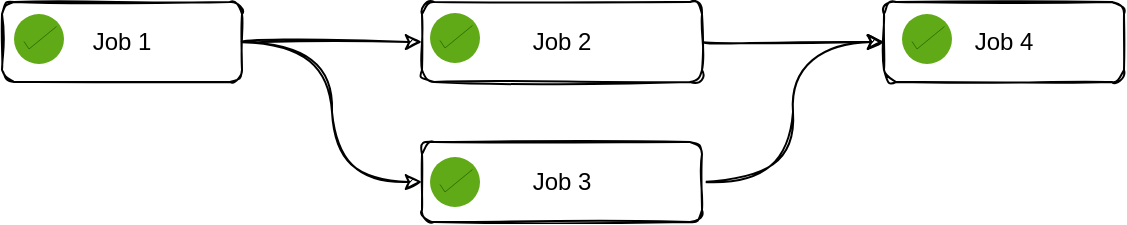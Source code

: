 <mxfile version="19.0.3" type="device"><diagram id="ouExPRnb9oVDd-JCf9zS" name="Page-1"><mxGraphModel dx="844" dy="549" grid="1" gridSize="10" guides="1" tooltips="1" connect="1" arrows="1" fold="1" page="1" pageScale="1" pageWidth="850" pageHeight="1100" math="0" shadow="0"><root><mxCell id="0"/><mxCell id="1" parent="0"/><mxCell id="3nN3TU_GGEKJpn22w6Ko-14" style="edgeStyle=orthogonalEdgeStyle;rounded=0;orthogonalLoop=1;jettySize=auto;html=1;entryX=0;entryY=0.5;entryDx=0;entryDy=0;fontColor=#000000;curved=1;sketch=1;" edge="1" parent="1" source="3nN3TU_GGEKJpn22w6Ko-3" target="3nN3TU_GGEKJpn22w6Ko-11"><mxGeometry relative="1" as="geometry"/></mxCell><mxCell id="3nN3TU_GGEKJpn22w6Ko-15" style="edgeStyle=orthogonalEdgeStyle;curved=1;rounded=0;orthogonalLoop=1;jettySize=auto;html=1;exitX=1;exitY=0.5;exitDx=0;exitDy=0;entryX=0;entryY=0.5;entryDx=0;entryDy=0;fontColor=#000000;sketch=1;" edge="1" parent="1" source="3nN3TU_GGEKJpn22w6Ko-3" target="3nN3TU_GGEKJpn22w6Ko-12"><mxGeometry relative="1" as="geometry"/></mxCell><mxCell id="3nN3TU_GGEKJpn22w6Ko-3" value="&lt;span style=&quot;color: rgba(0, 0, 0, 0); font-family: monospace; font-size: 0px; text-align: start;&quot;&gt;%3CmxGraphModel%3E%3Croot%3E%3CmxCell%20id%3D%220%22%2F%3E%3CmxCell%20id%3D%221%22%20parent%3D%220%22%2F%3E%3CmxCell%20id%3D%222%22%20value%3D%22%22%20style%3D%22html%3D1%3BverticalLabelPosition%3Dbottom%3BlabelBackgroundColor%3D%23ffffff%3BverticalAlign%3Dtop%3Bshadow%3D0%3Bdashed%3D0%3BstrokeWidth%3D2%3Bshape%3Dmxgraph.ios7.misc.select%3BfillColor%3D%2360a917%3BstrokeColor%3D%232D7600%3Bsketch%3D0%3BfontColor%3D%23ffffff%3B%22%20vertex%3D%221%22%20parent%3D%221%22%3E%3CmxGeometry%20x%3D%2270%22%20y%3D%22309%22%20width%3D%2230%22%20height%3D%2232%22%20as%3D%22geometry%22%2F%3E%3C%2FmxCell%3E%3C%2Froot%3E%3C%2FmxGraphModel%3&lt;/span&gt;Job 1" style="rounded=1;whiteSpace=wrap;html=1;align=center;sketch=1;" vertex="1" parent="1"><mxGeometry x="60" y="310" width="120" height="40" as="geometry"/></mxCell><mxCell id="3nN3TU_GGEKJpn22w6Ko-5" value="" style="html=1;verticalLabelPosition=bottom;labelBackgroundColor=#ffffff;verticalAlign=top;shadow=0;dashed=0;strokeWidth=2;shape=mxgraph.ios7.misc.select;fillColor=#60a917;strokeColor=#2D7600;sketch=0;fontColor=#ffffff;" vertex="1" parent="1"><mxGeometry x="66" y="316" width="25" height="25" as="geometry"/></mxCell><mxCell id="3nN3TU_GGEKJpn22w6Ko-20" style="edgeStyle=orthogonalEdgeStyle;curved=1;rounded=0;orthogonalLoop=1;jettySize=auto;html=1;exitX=1;exitY=0.5;exitDx=0;exitDy=0;entryX=0;entryY=0.5;entryDx=0;entryDy=0;fontColor=#000000;sketch=1;" edge="1" parent="1" source="3nN3TU_GGEKJpn22w6Ko-11" target="3nN3TU_GGEKJpn22w6Ko-17"><mxGeometry relative="1" as="geometry"/></mxCell><mxCell id="3nN3TU_GGEKJpn22w6Ko-11" value="Job 2" style="rounded=1;whiteSpace=wrap;html=1;fontColor=#000000;sketch=1;" vertex="1" parent="1"><mxGeometry x="270" y="310" width="140" height="40" as="geometry"/></mxCell><mxCell id="3nN3TU_GGEKJpn22w6Ko-18" style="edgeStyle=orthogonalEdgeStyle;curved=1;rounded=0;orthogonalLoop=1;jettySize=auto;html=1;exitX=1;exitY=0.5;exitDx=0;exitDy=0;entryX=0;entryY=0.5;entryDx=0;entryDy=0;fontColor=#000000;sketch=1;" edge="1" parent="1" source="3nN3TU_GGEKJpn22w6Ko-12" target="3nN3TU_GGEKJpn22w6Ko-17"><mxGeometry relative="1" as="geometry"/></mxCell><mxCell id="3nN3TU_GGEKJpn22w6Ko-12" value="Job 3" style="rounded=1;whiteSpace=wrap;html=1;fontColor=#000000;sketch=1;" vertex="1" parent="1"><mxGeometry x="270" y="380" width="140" height="40" as="geometry"/></mxCell><mxCell id="3nN3TU_GGEKJpn22w6Ko-17" value="&lt;span style=&quot;color: rgba(0, 0, 0, 0); font-family: monospace; font-size: 0px; text-align: start;&quot;&gt;%3CmxGraphModel%3E%3Croot%3E%3CmxCell%20id%3D%220%22%2F%3E%3CmxCell%20id%3D%221%22%20parent%3D%220%22%2F%3E%3CmxCell%20id%3D%222%22%20value%3D%22%22%20style%3D%22html%3D1%3BverticalLabelPosition%3Dbottom%3BlabelBackgroundColor%3D%23ffffff%3BverticalAlign%3Dtop%3Bshadow%3D0%3Bdashed%3D0%3BstrokeWidth%3D2%3Bshape%3Dmxgraph.ios7.misc.select%3BfillColor%3D%2360a917%3BstrokeColor%3D%232D7600%3Bsketch%3D0%3BfontColor%3D%23ffffff%3B%22%20vertex%3D%221%22%20parent%3D%221%22%3E%3CmxGeometry%20x%3D%2270%22%20y%3D%22309%22%20width%3D%2230%22%20height%3D%2232%22%20as%3D%22geometry%22%2F%3E%3C%2FmxCell%3E%3C%2Froot%3E%3C%2FmxGraphModel%3&lt;/span&gt;Job 4" style="rounded=1;whiteSpace=wrap;html=1;align=center;sketch=1;" vertex="1" parent="1"><mxGeometry x="501" y="310" width="120" height="40" as="geometry"/></mxCell><mxCell id="3nN3TU_GGEKJpn22w6Ko-22" value="" style="html=1;verticalLabelPosition=bottom;labelBackgroundColor=#ffffff;verticalAlign=top;shadow=0;dashed=0;strokeWidth=2;shape=mxgraph.ios7.misc.select;fillColor=#60a917;strokeColor=#2D7600;sketch=0;fontColor=#ffffff;" vertex="1" parent="1"><mxGeometry x="274" y="315.5" width="25" height="25" as="geometry"/></mxCell><mxCell id="3nN3TU_GGEKJpn22w6Ko-23" value="" style="html=1;verticalLabelPosition=bottom;labelBackgroundColor=#ffffff;verticalAlign=top;shadow=0;dashed=0;strokeWidth=2;shape=mxgraph.ios7.misc.select;fillColor=#60a917;strokeColor=#2D7600;sketch=0;fontColor=#ffffff;" vertex="1" parent="1"><mxGeometry x="274" y="387.5" width="25" height="25" as="geometry"/></mxCell><mxCell id="3nN3TU_GGEKJpn22w6Ko-28" value="" style="html=1;verticalLabelPosition=bottom;labelBackgroundColor=#ffffff;verticalAlign=top;shadow=0;dashed=0;strokeWidth=2;shape=mxgraph.ios7.misc.select;fillColor=#60a917;strokeColor=#2D7600;sketch=0;fontColor=#ffffff;" vertex="1" parent="1"><mxGeometry x="510" y="316" width="25" height="25" as="geometry"/></mxCell></root></mxGraphModel></diagram></mxfile>